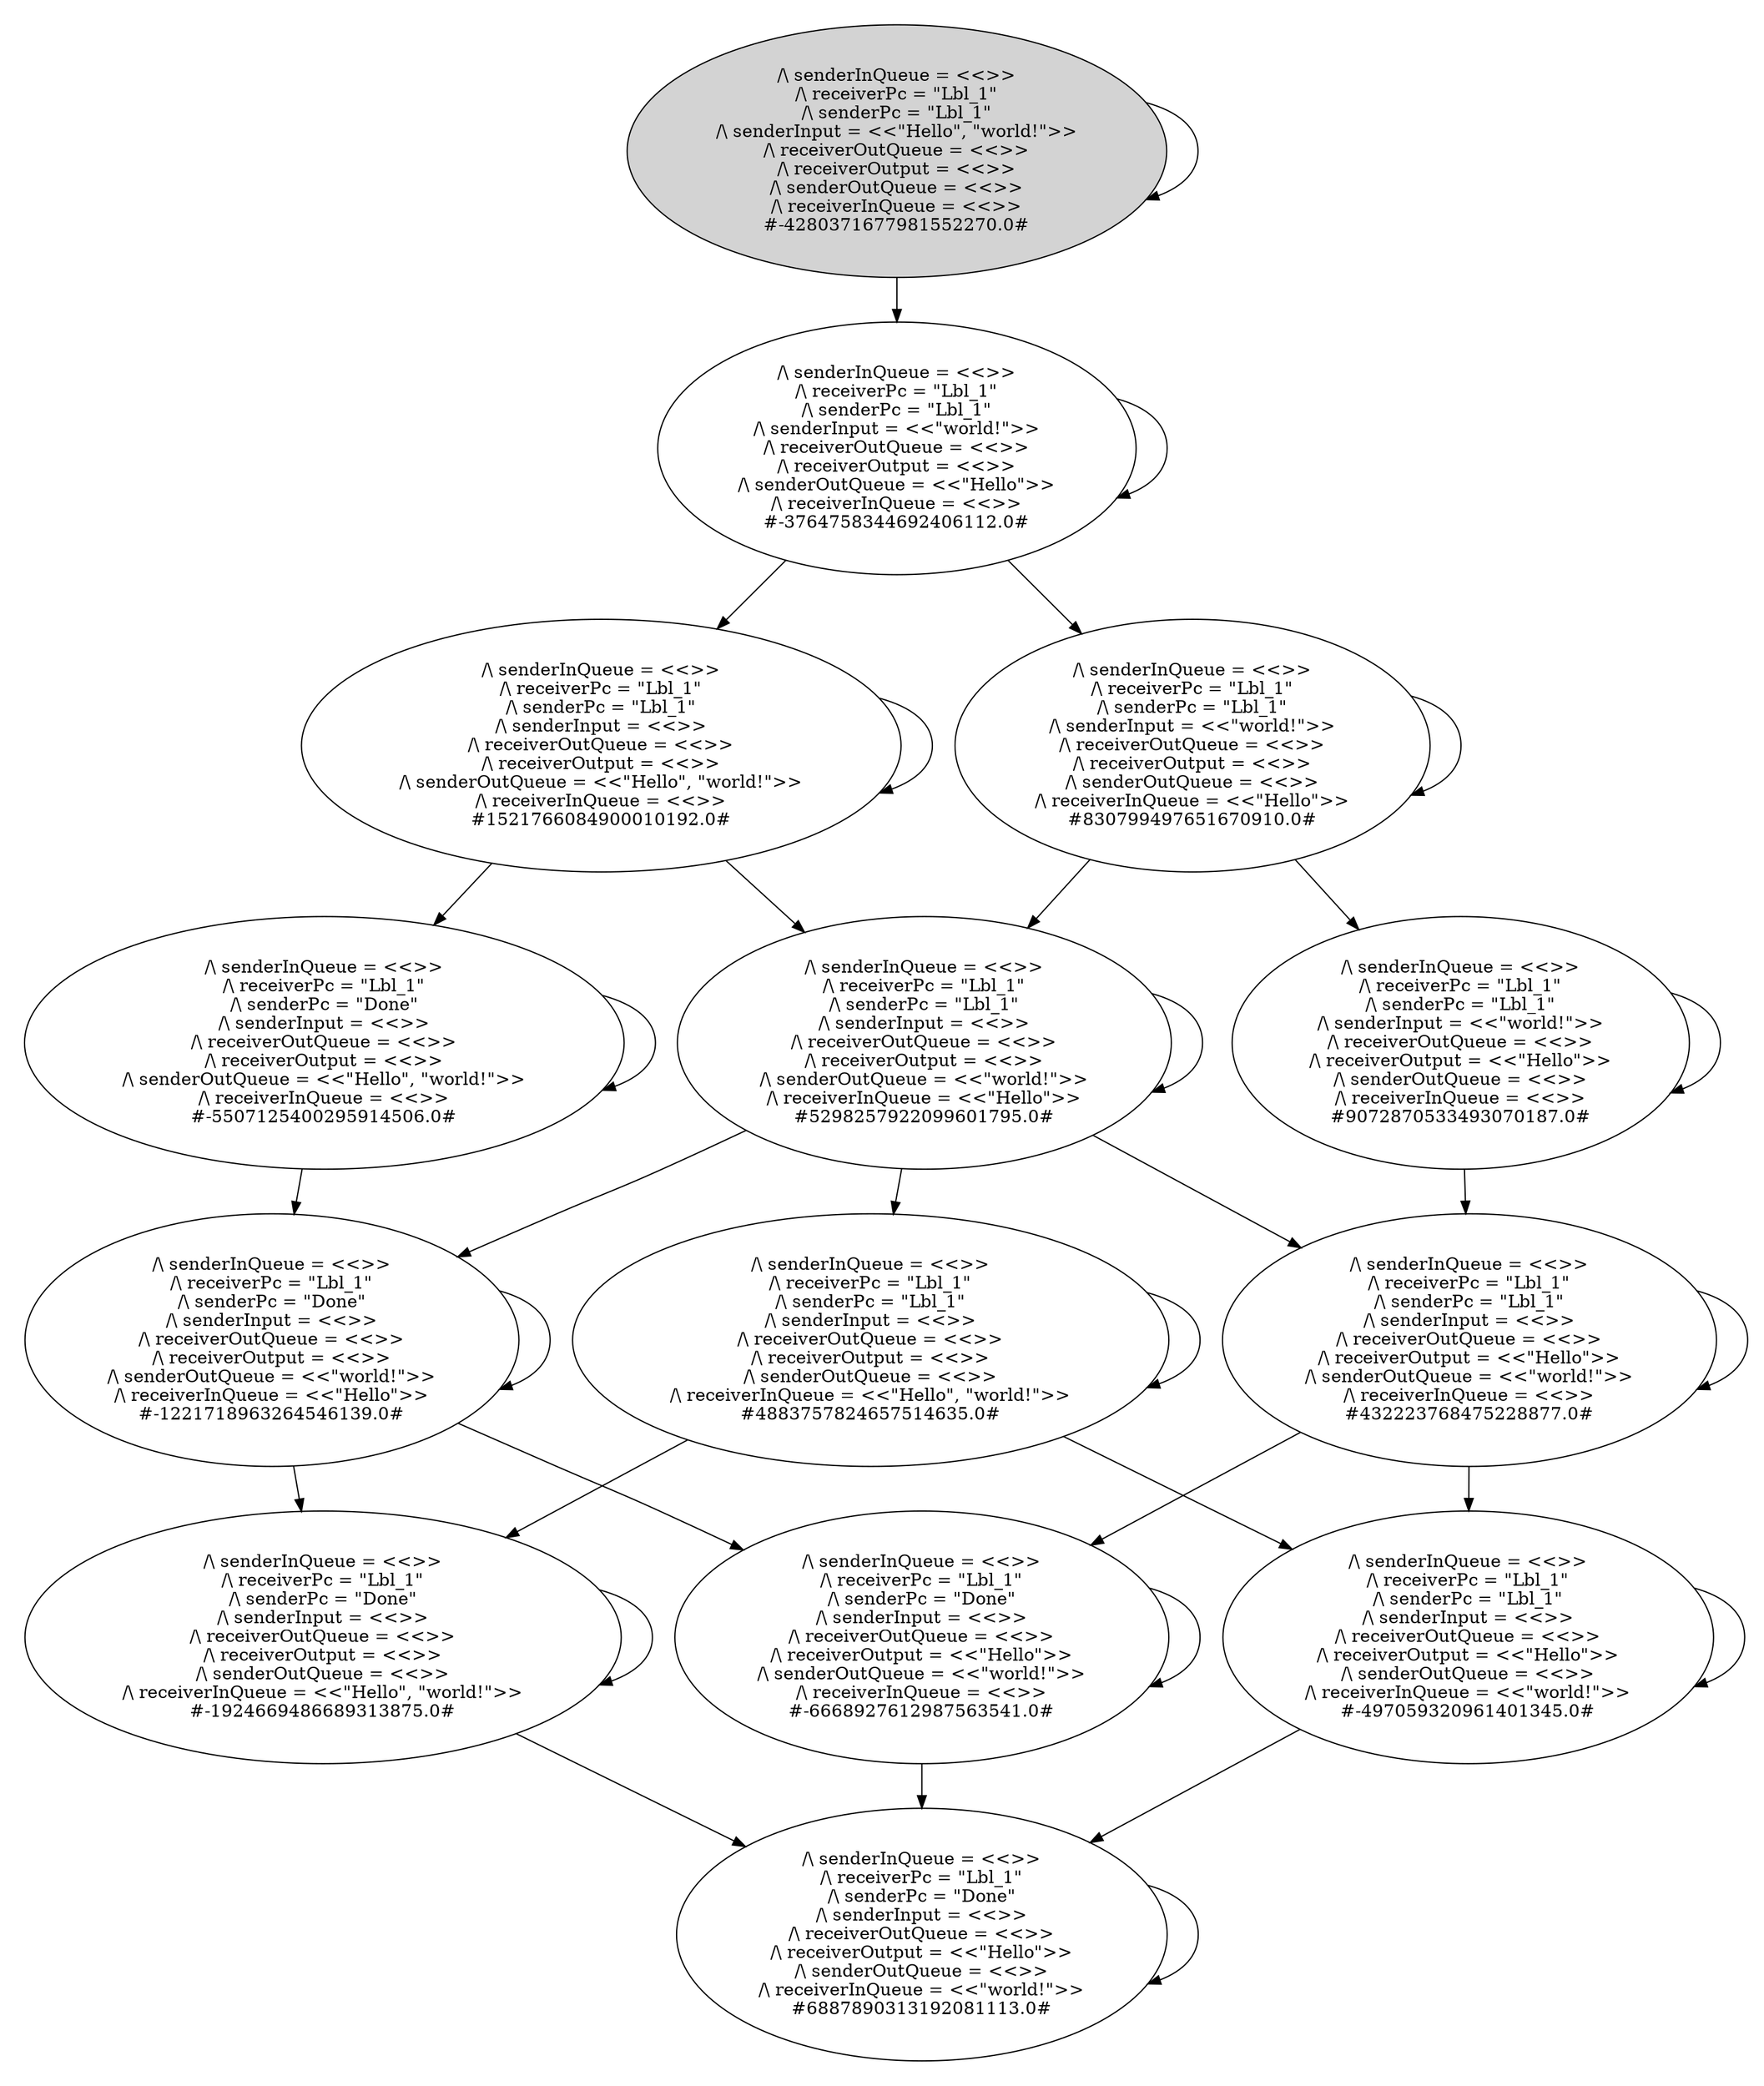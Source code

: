 digraph DiskGraph {
nodesep=0.35;
subgraph cluster_graph {
color="white";
"-4280371677981552270.0" [style = filled] [label="/\\ senderInQueue = <<>>\n/\\ receiverPc = \"Lbl_1\"\n/\\ senderPc = \"Lbl_1\"\n/\\ senderInput = <<\"Hello\", \"world!\">>\n/\\ receiverOutQueue = <<>>\n/\\ receiverOutput = <<>>\n/\\ senderOutQueue = <<>>\n/\\ receiverInQueue = <<>>
#-4280371677981552270.0#"]
"-4280371677981552270.0" -> "-3764758344692406112.0";
"-3764758344692406112.0" [label="/\\ senderInQueue = <<>>\n/\\ receiverPc = \"Lbl_1\"\n/\\ senderPc = \"Lbl_1\"\n/\\ senderInput = <<\"world!\">>\n/\\ receiverOutQueue = <<>>\n/\\ receiverOutput = <<>>\n/\\ senderOutQueue = <<\"Hello\">>\n/\\ receiverInQueue = <<>>
#-3764758344692406112.0#"];
"-4280371677981552270.0" -> "-4280371677981552270.0";
"-4280371677981552270.0" [label="/\\ senderInQueue = <<>>\n/\\ receiverPc = \"Lbl_1\"\n/\\ senderPc = \"Lbl_1\"\n/\\ senderInput = <<\"Hello\", \"world!\">>\n/\\ receiverOutQueue = <<>>\n/\\ receiverOutput = <<>>\n/\\ senderOutQueue = <<>>\n/\\ receiverInQueue = <<>>
#-4280371677981552270.0#"];
"-3764758344692406112.0" -> "1521766084900010192.0";
"1521766084900010192.0" [label="/\\ senderInQueue = <<>>\n/\\ receiverPc = \"Lbl_1\"\n/\\ senderPc = \"Lbl_1\"\n/\\ senderInput = <<>>\n/\\ receiverOutQueue = <<>>\n/\\ receiverOutput = <<>>\n/\\ senderOutQueue = <<\"Hello\", \"world!\">>\n/\\ receiverInQueue = <<>>
#1521766084900010192.0#"];
"-3764758344692406112.0" -> "-3764758344692406112.0";
"-3764758344692406112.0" [label="/\\ senderInQueue = <<>>\n/\\ receiverPc = \"Lbl_1\"\n/\\ senderPc = \"Lbl_1\"\n/\\ senderInput = <<\"world!\">>\n/\\ receiverOutQueue = <<>>\n/\\ receiverOutput = <<>>\n/\\ senderOutQueue = <<\"Hello\">>\n/\\ receiverInQueue = <<>>
#-3764758344692406112.0#"];
"-3764758344692406112.0" -> "830799497651670910.0";
"830799497651670910.0" [label="/\\ senderInQueue = <<>>\n/\\ receiverPc = \"Lbl_1\"\n/\\ senderPc = \"Lbl_1\"\n/\\ senderInput = <<\"world!\">>\n/\\ receiverOutQueue = <<>>\n/\\ receiverOutput = <<>>\n/\\ senderOutQueue = <<>>\n/\\ receiverInQueue = <<\"Hello\">>
#830799497651670910.0#"];
"1521766084900010192.0" -> "1521766084900010192.0";
"1521766084900010192.0" [label="/\\ senderInQueue = <<>>\n/\\ receiverPc = \"Lbl_1\"\n/\\ senderPc = \"Lbl_1\"\n/\\ senderInput = <<>>\n/\\ receiverOutQueue = <<>>\n/\\ receiverOutput = <<>>\n/\\ senderOutQueue = <<\"Hello\", \"world!\">>\n/\\ receiverInQueue = <<>>
#1521766084900010192.0#"];
"1521766084900010192.0" -> "5298257922099601795.0";
"5298257922099601795.0" [label="/\\ senderInQueue = <<>>\n/\\ receiverPc = \"Lbl_1\"\n/\\ senderPc = \"Lbl_1\"\n/\\ senderInput = <<>>\n/\\ receiverOutQueue = <<>>\n/\\ receiverOutput = <<>>\n/\\ senderOutQueue = <<\"world!\">>\n/\\ receiverInQueue = <<\"Hello\">>
#5298257922099601795.0#"];
"1521766084900010192.0" -> "-5507125400295914506.0";
"-5507125400295914506.0" [label="/\\ senderInQueue = <<>>\n/\\ receiverPc = \"Lbl_1\"\n/\\ senderPc = \"Done\"\n/\\ senderInput = <<>>\n/\\ receiverOutQueue = <<>>\n/\\ receiverOutput = <<>>\n/\\ senderOutQueue = <<\"Hello\", \"world!\">>\n/\\ receiverInQueue = <<>>
#-5507125400295914506.0#"];
"830799497651670910.0" -> "5298257922099601795.0";
"5298257922099601795.0" [label="/\\ senderInQueue = <<>>\n/\\ receiverPc = \"Lbl_1\"\n/\\ senderPc = \"Lbl_1\"\n/\\ senderInput = <<>>\n/\\ receiverOutQueue = <<>>\n/\\ receiverOutput = <<>>\n/\\ senderOutQueue = <<\"world!\">>\n/\\ receiverInQueue = <<\"Hello\">>
#5298257922099601795.0#"];
"830799497651670910.0" -> "9072870533493070187.0";
"9072870533493070187.0" [label="/\\ senderInQueue = <<>>\n/\\ receiverPc = \"Lbl_1\"\n/\\ senderPc = \"Lbl_1\"\n/\\ senderInput = <<\"world!\">>\n/\\ receiverOutQueue = <<>>\n/\\ receiverOutput = <<\"Hello\">>\n/\\ senderOutQueue = <<>>\n/\\ receiverInQueue = <<>>
#9072870533493070187.0#"];
"830799497651670910.0" -> "830799497651670910.0";
"830799497651670910.0" [label="/\\ senderInQueue = <<>>\n/\\ receiverPc = \"Lbl_1\"\n/\\ senderPc = \"Lbl_1\"\n/\\ senderInput = <<\"world!\">>\n/\\ receiverOutQueue = <<>>\n/\\ receiverOutput = <<>>\n/\\ senderOutQueue = <<>>\n/\\ receiverInQueue = <<\"Hello\">>
#830799497651670910.0#"];
"-5507125400295914506.0" -> "-1221718963264546139.0";
"-1221718963264546139.0" [label="/\\ senderInQueue = <<>>\n/\\ receiverPc = \"Lbl_1\"\n/\\ senderPc = \"Done\"\n/\\ senderInput = <<>>\n/\\ receiverOutQueue = <<>>\n/\\ receiverOutput = <<>>\n/\\ senderOutQueue = <<\"world!\">>\n/\\ receiverInQueue = <<\"Hello\">>
#-1221718963264546139.0#"];
"-5507125400295914506.0" -> "-5507125400295914506.0";
"-5507125400295914506.0" [label="/\\ senderInQueue = <<>>\n/\\ receiverPc = \"Lbl_1\"\n/\\ senderPc = \"Done\"\n/\\ senderInput = <<>>\n/\\ receiverOutQueue = <<>>\n/\\ receiverOutput = <<>>\n/\\ senderOutQueue = <<\"Hello\", \"world!\">>\n/\\ receiverInQueue = <<>>
#-5507125400295914506.0#"];
"9072870533493070187.0" -> "9072870533493070187.0";
"9072870533493070187.0" [label="/\\ senderInQueue = <<>>\n/\\ receiverPc = \"Lbl_1\"\n/\\ senderPc = \"Lbl_1\"\n/\\ senderInput = <<\"world!\">>\n/\\ receiverOutQueue = <<>>\n/\\ receiverOutput = <<\"Hello\">>\n/\\ senderOutQueue = <<>>\n/\\ receiverInQueue = <<>>
#9072870533493070187.0#"];
"9072870533493070187.0" -> "432223768475228877.0";
"432223768475228877.0" [label="/\\ senderInQueue = <<>>\n/\\ receiverPc = \"Lbl_1\"\n/\\ senderPc = \"Lbl_1\"\n/\\ senderInput = <<>>\n/\\ receiverOutQueue = <<>>\n/\\ receiverOutput = <<\"Hello\">>\n/\\ senderOutQueue = <<\"world!\">>\n/\\ receiverInQueue = <<>>
#432223768475228877.0#"];
"-1221718963264546139.0" -> "-1221718963264546139.0";
"-1221718963264546139.0" [label="/\\ senderInQueue = <<>>\n/\\ receiverPc = \"Lbl_1\"\n/\\ senderPc = \"Done\"\n/\\ senderInput = <<>>\n/\\ receiverOutQueue = <<>>\n/\\ receiverOutput = <<>>\n/\\ senderOutQueue = <<\"world!\">>\n/\\ receiverInQueue = <<\"Hello\">>
#-1221718963264546139.0#"];
"-1221718963264546139.0" -> "-6668927612987563541.0";
"-6668927612987563541.0" [label="/\\ senderInQueue = <<>>\n/\\ receiverPc = \"Lbl_1\"\n/\\ senderPc = \"Done\"\n/\\ senderInput = <<>>\n/\\ receiverOutQueue = <<>>\n/\\ receiverOutput = <<\"Hello\">>\n/\\ senderOutQueue = <<\"world!\">>\n/\\ receiverInQueue = <<>>
#-6668927612987563541.0#"];
"-1221718963264546139.0" -> "-1924669486689313875.0";
"-1924669486689313875.0" [label="/\\ senderInQueue = <<>>\n/\\ receiverPc = \"Lbl_1\"\n/\\ senderPc = \"Done\"\n/\\ senderInput = <<>>\n/\\ receiverOutQueue = <<>>\n/\\ receiverOutput = <<>>\n/\\ senderOutQueue = <<>>\n/\\ receiverInQueue = <<\"Hello\", \"world!\">>
#-1924669486689313875.0#"];
"5298257922099601795.0" -> "5298257922099601795.0";
"5298257922099601795.0" [label="/\\ senderInQueue = <<>>\n/\\ receiverPc = \"Lbl_1\"\n/\\ senderPc = \"Lbl_1\"\n/\\ senderInput = <<>>\n/\\ receiverOutQueue = <<>>\n/\\ receiverOutput = <<>>\n/\\ senderOutQueue = <<\"world!\">>\n/\\ receiverInQueue = <<\"Hello\">>
#5298257922099601795.0#"];
"5298257922099601795.0" -> "-1221718963264546139.0";
"-1221718963264546139.0" [label="/\\ senderInQueue = <<>>\n/\\ receiverPc = \"Lbl_1\"\n/\\ senderPc = \"Done\"\n/\\ senderInput = <<>>\n/\\ receiverOutQueue = <<>>\n/\\ receiverOutput = <<>>\n/\\ senderOutQueue = <<\"world!\">>\n/\\ receiverInQueue = <<\"Hello\">>
#-1221718963264546139.0#"];
"5298257922099601795.0" -> "4883757824657514635.0";
"4883757824657514635.0" [label="/\\ senderInQueue = <<>>\n/\\ receiverPc = \"Lbl_1\"\n/\\ senderPc = \"Lbl_1\"\n/\\ senderInput = <<>>\n/\\ receiverOutQueue = <<>>\n/\\ receiverOutput = <<>>\n/\\ senderOutQueue = <<>>\n/\\ receiverInQueue = <<\"Hello\", \"world!\">>
#4883757824657514635.0#"];
"5298257922099601795.0" -> "432223768475228877.0";
"432223768475228877.0" [label="/\\ senderInQueue = <<>>\n/\\ receiverPc = \"Lbl_1\"\n/\\ senderPc = \"Lbl_1\"\n/\\ senderInput = <<>>\n/\\ receiverOutQueue = <<>>\n/\\ receiverOutput = <<\"Hello\">>\n/\\ senderOutQueue = <<\"world!\">>\n/\\ receiverInQueue = <<>>
#432223768475228877.0#"];
"432223768475228877.0" -> "-6668927612987563541.0";
"-6668927612987563541.0" [label="/\\ senderInQueue = <<>>\n/\\ receiverPc = \"Lbl_1\"\n/\\ senderPc = \"Done\"\n/\\ senderInput = <<>>\n/\\ receiverOutQueue = <<>>\n/\\ receiverOutput = <<\"Hello\">>\n/\\ senderOutQueue = <<\"world!\">>\n/\\ receiverInQueue = <<>>
#-6668927612987563541.0#"];
"432223768475228877.0" -> "432223768475228877.0";
"432223768475228877.0" [label="/\\ senderInQueue = <<>>\n/\\ receiverPc = \"Lbl_1\"\n/\\ senderPc = \"Lbl_1\"\n/\\ senderInput = <<>>\n/\\ receiverOutQueue = <<>>\n/\\ receiverOutput = <<\"Hello\">>\n/\\ senderOutQueue = <<\"world!\">>\n/\\ receiverInQueue = <<>>
#432223768475228877.0#"];
"432223768475228877.0" -> "-497059320961401345.0";
"-497059320961401345.0" [label="/\\ senderInQueue = <<>>\n/\\ receiverPc = \"Lbl_1\"\n/\\ senderPc = \"Lbl_1\"\n/\\ senderInput = <<>>\n/\\ receiverOutQueue = <<>>\n/\\ receiverOutput = <<\"Hello\">>\n/\\ senderOutQueue = <<>>\n/\\ receiverInQueue = <<\"world!\">>
#-497059320961401345.0#"];
"4883757824657514635.0" -> "4883757824657514635.0";
"4883757824657514635.0" [label="/\\ senderInQueue = <<>>\n/\\ receiverPc = \"Lbl_1\"\n/\\ senderPc = \"Lbl_1\"\n/\\ senderInput = <<>>\n/\\ receiverOutQueue = <<>>\n/\\ receiverOutput = <<>>\n/\\ senderOutQueue = <<>>\n/\\ receiverInQueue = <<\"Hello\", \"world!\">>
#4883757824657514635.0#"];
"4883757824657514635.0" -> "-1924669486689313875.0";
"-1924669486689313875.0" [label="/\\ senderInQueue = <<>>\n/\\ receiverPc = \"Lbl_1\"\n/\\ senderPc = \"Done\"\n/\\ senderInput = <<>>\n/\\ receiverOutQueue = <<>>\n/\\ receiverOutput = <<>>\n/\\ senderOutQueue = <<>>\n/\\ receiverInQueue = <<\"Hello\", \"world!\">>
#-1924669486689313875.0#"];
"4883757824657514635.0" -> "-497059320961401345.0";
"-497059320961401345.0" [label="/\\ senderInQueue = <<>>\n/\\ receiverPc = \"Lbl_1\"\n/\\ senderPc = \"Lbl_1\"\n/\\ senderInput = <<>>\n/\\ receiverOutQueue = <<>>\n/\\ receiverOutput = <<\"Hello\">>\n/\\ senderOutQueue = <<>>\n/\\ receiverInQueue = <<\"world!\">>
#-497059320961401345.0#"];
"-6668927612987563541.0" -> "6887890313192081113.0";
"6887890313192081113.0" [label="/\\ senderInQueue = <<>>\n/\\ receiverPc = \"Lbl_1\"\n/\\ senderPc = \"Done\"\n/\\ senderInput = <<>>\n/\\ receiverOutQueue = <<>>\n/\\ receiverOutput = <<\"Hello\">>\n/\\ senderOutQueue = <<>>\n/\\ receiverInQueue = <<\"world!\">>
#6887890313192081113.0#"];
"-6668927612987563541.0" -> "-6668927612987563541.0";
"-6668927612987563541.0" [label="/\\ senderInQueue = <<>>\n/\\ receiverPc = \"Lbl_1\"\n/\\ senderPc = \"Done\"\n/\\ senderInput = <<>>\n/\\ receiverOutQueue = <<>>\n/\\ receiverOutput = <<\"Hello\">>\n/\\ senderOutQueue = <<\"world!\">>\n/\\ receiverInQueue = <<>>
#-6668927612987563541.0#"];
"-497059320961401345.0" -> "6887890313192081113.0";
"6887890313192081113.0" [label="/\\ senderInQueue = <<>>\n/\\ receiverPc = \"Lbl_1\"\n/\\ senderPc = \"Done\"\n/\\ senderInput = <<>>\n/\\ receiverOutQueue = <<>>\n/\\ receiverOutput = <<\"Hello\">>\n/\\ senderOutQueue = <<>>\n/\\ receiverInQueue = <<\"world!\">>
#6887890313192081113.0#"];
"-497059320961401345.0" -> "-497059320961401345.0";
"-497059320961401345.0" [label="/\\ senderInQueue = <<>>\n/\\ receiverPc = \"Lbl_1\"\n/\\ senderPc = \"Lbl_1\"\n/\\ senderInput = <<>>\n/\\ receiverOutQueue = <<>>\n/\\ receiverOutput = <<\"Hello\">>\n/\\ senderOutQueue = <<>>\n/\\ receiverInQueue = <<\"world!\">>
#-497059320961401345.0#"];
"-1924669486689313875.0" -> "6887890313192081113.0";
"6887890313192081113.0" [label="/\\ senderInQueue = <<>>\n/\\ receiverPc = \"Lbl_1\"\n/\\ senderPc = \"Done\"\n/\\ senderInput = <<>>\n/\\ receiverOutQueue = <<>>\n/\\ receiverOutput = <<\"Hello\">>\n/\\ senderOutQueue = <<>>\n/\\ receiverInQueue = <<\"world!\">>
#6887890313192081113.0#"];
"-1924669486689313875.0" -> "-1924669486689313875.0";
"-1924669486689313875.0" [label="/\\ senderInQueue = <<>>\n/\\ receiverPc = \"Lbl_1\"\n/\\ senderPc = \"Done\"\n/\\ senderInput = <<>>\n/\\ receiverOutQueue = <<>>\n/\\ receiverOutput = <<>>\n/\\ senderOutQueue = <<>>\n/\\ receiverInQueue = <<\"Hello\", \"world!\">>
#-1924669486689313875.0#"];
"6887890313192081113.0" -> "6887890313192081113.0";
"6887890313192081113.0" [label="/\\ senderInQueue = <<>>\n/\\ receiverPc = \"Lbl_1\"\n/\\ senderPc = \"Done\"\n/\\ senderInput = <<>>\n/\\ receiverOutQueue = <<>>\n/\\ receiverOutput = <<\"Hello\">>\n/\\ senderOutQueue = <<>>\n/\\ receiverInQueue = <<\"world!\">>
#6887890313192081113.0#"];
}
}